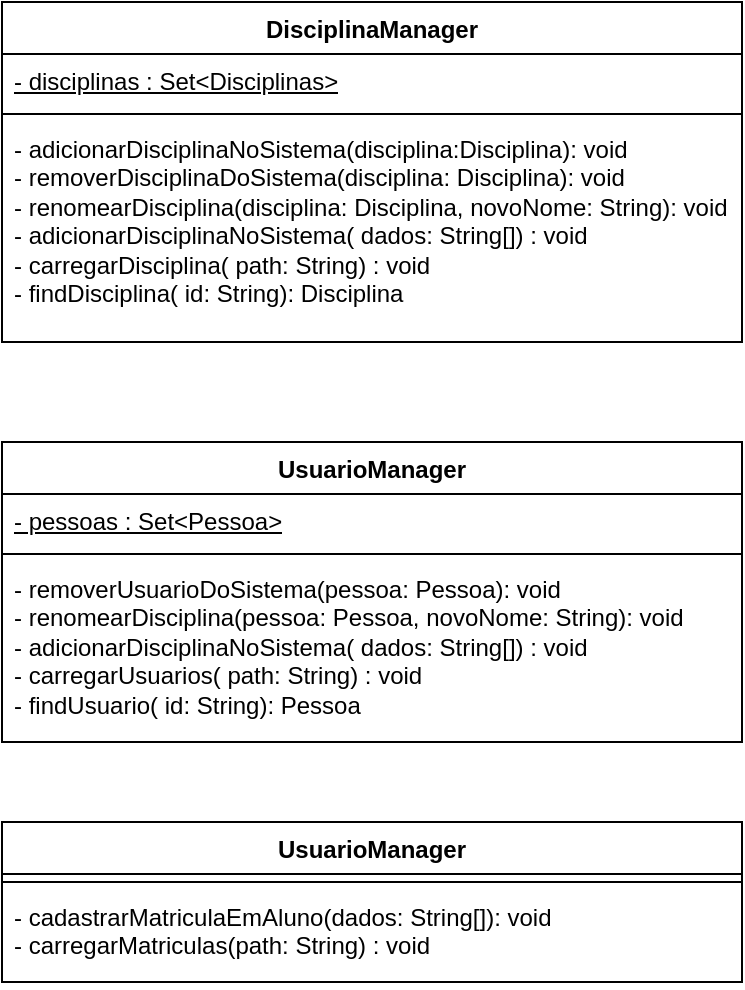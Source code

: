 <mxfile version="21.6.9" type="device">
  <diagram name="Página-1" id="4Zgo0IUxcaAbGARyPmpu">
    <mxGraphModel dx="1434" dy="766" grid="1" gridSize="10" guides="1" tooltips="1" connect="1" arrows="1" fold="1" page="1" pageScale="1" pageWidth="827" pageHeight="1169" math="0" shadow="0">
      <root>
        <mxCell id="0" />
        <mxCell id="1" parent="0" />
        <mxCell id="jGw6-l2iVleldYacMnZM-1" value="DisciplinaManager" style="swimlane;fontStyle=1;align=center;verticalAlign=top;childLayout=stackLayout;horizontal=1;startSize=26;horizontalStack=0;resizeParent=1;resizeParentMax=0;resizeLast=0;collapsible=1;marginBottom=0;whiteSpace=wrap;html=1;" vertex="1" parent="1">
          <mxGeometry x="60" y="40" width="370" height="170" as="geometry" />
        </mxCell>
        <mxCell id="jGw6-l2iVleldYacMnZM-2" value="&lt;u&gt;- disciplinas : Set&amp;lt;Disciplinas&amp;gt;&lt;/u&gt;" style="text;strokeColor=none;fillColor=none;align=left;verticalAlign=top;spacingLeft=4;spacingRight=4;overflow=hidden;rotatable=0;points=[[0,0.5],[1,0.5]];portConstraint=eastwest;whiteSpace=wrap;html=1;" vertex="1" parent="jGw6-l2iVleldYacMnZM-1">
          <mxGeometry y="26" width="370" height="26" as="geometry" />
        </mxCell>
        <mxCell id="jGw6-l2iVleldYacMnZM-3" value="" style="line;strokeWidth=1;fillColor=none;align=left;verticalAlign=middle;spacingTop=-1;spacingLeft=3;spacingRight=3;rotatable=0;labelPosition=right;points=[];portConstraint=eastwest;strokeColor=inherit;" vertex="1" parent="jGw6-l2iVleldYacMnZM-1">
          <mxGeometry y="52" width="370" height="8" as="geometry" />
        </mxCell>
        <mxCell id="jGw6-l2iVleldYacMnZM-4" value="&lt;div&gt;- adicionarDisciplinaNoSistema(disciplina:Disciplina): void&lt;br&gt;&lt;/div&gt;&lt;div&gt;- removerDisciplinaDoSistema(disciplina: Disciplina): void&lt;/div&gt;&lt;div&gt;- renomearDisciplina(disciplina: Disciplina, novoNome: String): void&lt;/div&gt;&lt;div&gt;- adicionarDisciplinaNoSistema( dados: String[]) : void&lt;/div&gt;&lt;div&gt;- carregarDisciplina( path: String) : void&lt;/div&gt;&lt;div&gt;- findDisciplina( id: String): Disciplina&lt;br&gt;&lt;/div&gt;" style="text;strokeColor=none;fillColor=none;align=left;verticalAlign=top;spacingLeft=4;spacingRight=4;overflow=hidden;rotatable=0;points=[[0,0.5],[1,0.5]];portConstraint=eastwest;whiteSpace=wrap;html=1;" vertex="1" parent="jGw6-l2iVleldYacMnZM-1">
          <mxGeometry y="60" width="370" height="110" as="geometry" />
        </mxCell>
        <mxCell id="jGw6-l2iVleldYacMnZM-5" value="UsuarioManager" style="swimlane;fontStyle=1;align=center;verticalAlign=top;childLayout=stackLayout;horizontal=1;startSize=26;horizontalStack=0;resizeParent=1;resizeParentMax=0;resizeLast=0;collapsible=1;marginBottom=0;whiteSpace=wrap;html=1;" vertex="1" parent="1">
          <mxGeometry x="60" y="260" width="370" height="150" as="geometry" />
        </mxCell>
        <mxCell id="jGw6-l2iVleldYacMnZM-6" value="&lt;u&gt;- pessoas : Set&amp;lt;Pessoa&amp;gt;&lt;/u&gt;" style="text;strokeColor=none;fillColor=none;align=left;verticalAlign=top;spacingLeft=4;spacingRight=4;overflow=hidden;rotatable=0;points=[[0,0.5],[1,0.5]];portConstraint=eastwest;whiteSpace=wrap;html=1;" vertex="1" parent="jGw6-l2iVleldYacMnZM-5">
          <mxGeometry y="26" width="370" height="26" as="geometry" />
        </mxCell>
        <mxCell id="jGw6-l2iVleldYacMnZM-7" value="" style="line;strokeWidth=1;fillColor=none;align=left;verticalAlign=middle;spacingTop=-1;spacingLeft=3;spacingRight=3;rotatable=0;labelPosition=right;points=[];portConstraint=eastwest;strokeColor=inherit;" vertex="1" parent="jGw6-l2iVleldYacMnZM-5">
          <mxGeometry y="52" width="370" height="8" as="geometry" />
        </mxCell>
        <mxCell id="jGw6-l2iVleldYacMnZM-8" value="- removerUsuarioDoSistema(pessoa: Pessoa): void&lt;div&gt;- renomearDisciplina(pessoa: Pessoa, novoNome: String): void&lt;/div&gt;&lt;div&gt;- adicionarDisciplinaNoSistema( dados: String[]) : void&lt;/div&gt;&lt;div&gt;- carregarUsuarios( path: String) : void&lt;/div&gt;&lt;div&gt;- findUsuario( id: String): Pessoa&lt;br&gt;&lt;/div&gt;" style="text;strokeColor=none;fillColor=none;align=left;verticalAlign=top;spacingLeft=4;spacingRight=4;overflow=hidden;rotatable=0;points=[[0,0.5],[1,0.5]];portConstraint=eastwest;whiteSpace=wrap;html=1;" vertex="1" parent="jGw6-l2iVleldYacMnZM-5">
          <mxGeometry y="60" width="370" height="90" as="geometry" />
        </mxCell>
        <mxCell id="jGw6-l2iVleldYacMnZM-9" value="UsuarioManager" style="swimlane;fontStyle=1;align=center;verticalAlign=top;childLayout=stackLayout;horizontal=1;startSize=26;horizontalStack=0;resizeParent=1;resizeParentMax=0;resizeLast=0;collapsible=1;marginBottom=0;whiteSpace=wrap;html=1;" vertex="1" parent="1">
          <mxGeometry x="60" y="450" width="370" height="80" as="geometry" />
        </mxCell>
        <mxCell id="jGw6-l2iVleldYacMnZM-11" value="" style="line;strokeWidth=1;fillColor=none;align=left;verticalAlign=middle;spacingTop=-1;spacingLeft=3;spacingRight=3;rotatable=0;labelPosition=right;points=[];portConstraint=eastwest;strokeColor=inherit;" vertex="1" parent="jGw6-l2iVleldYacMnZM-9">
          <mxGeometry y="26" width="370" height="8" as="geometry" />
        </mxCell>
        <mxCell id="jGw6-l2iVleldYacMnZM-12" value="&lt;div&gt;- cadastrarMatriculaEmAluno(dados: String[]): void&lt;/div&gt;&lt;div&gt;- carregarMatriculas(path: String) : void&lt;br&gt;&lt;/div&gt;" style="text;strokeColor=none;fillColor=none;align=left;verticalAlign=top;spacingLeft=4;spacingRight=4;overflow=hidden;rotatable=0;points=[[0,0.5],[1,0.5]];portConstraint=eastwest;whiteSpace=wrap;html=1;" vertex="1" parent="jGw6-l2iVleldYacMnZM-9">
          <mxGeometry y="34" width="370" height="46" as="geometry" />
        </mxCell>
      </root>
    </mxGraphModel>
  </diagram>
</mxfile>
